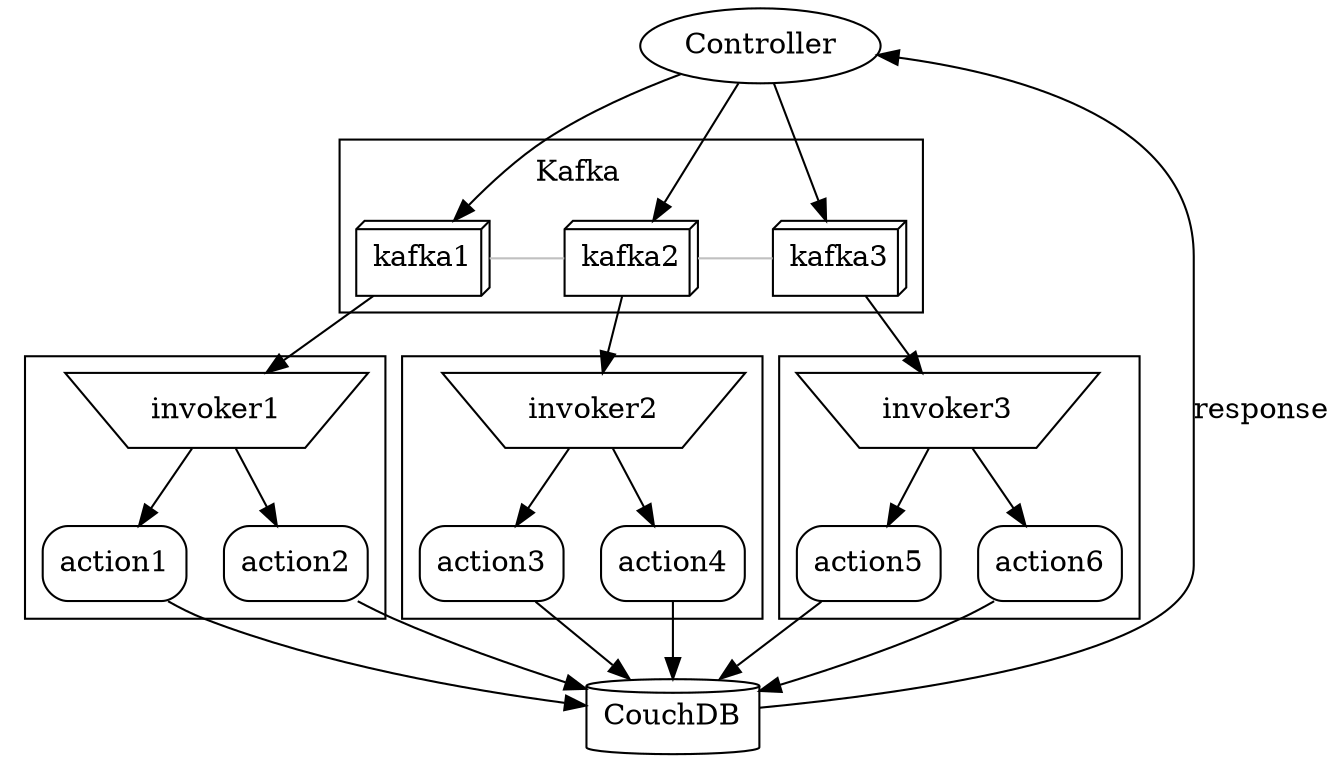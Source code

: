 digraph Q {

  node [shape=record];
  subgraph {
    rank=min  
    Controller [shape=ellipse]
  }
     
    Controller -> kafka1
    Controller -> kafka2
    Controller -> kafka3

    subgraph cluster_kafka {
      node[color=red,shpe=box3d];

      kafka1 [shape=box3d]
      kafka2 [shape=box3d]
      kafka3 [shape=box3d]

      label=<<table border="0" width="100%"><tr><td align="left">Kafka</td><td port="k0"></td><td></td></tr></table>>;

      {rank=same kafka1 kafka2 kafka3}
      kafka1 -> kafka2 -> kafka3 [color=grey arrowhead=none];
    }
  
    subgraph invokers {
      
      //{rank=same invoker1 invoker2 invoker3}

      invoker2 [ shape=invtrapezium]
      invoker3 [ shape=invtrapezium]
      
      action1 [ shape=Mrecord]
      action2 [ shape=Mrecord]
      action3 [ shape=Mrecord]
      action4 [ shape=Mrecord]
      action5 [ shape=Mrecord]
      action6 [ shape=Mrecord]

      subgraph cluster_k1 {
        {rank=min;invoker1}
        invoker1 [ shape=invtrapezium]
        kafka1 -> invoker1      
        invoker1 -> action1
        invoker1 -> action2
      } 

 subgraph cluster_k2 {
      kafka2 -> invoker2
      invoker2 -> action3
      invoker2 -> action4
 }

subgraph cluster_k3 {
      kafka3 -> invoker3
      invoker3 -> action5
      invoker3 -> action6
}
      CouchDB [ shape=cylinder]
      
      action1 -> CouchDB
      action2 -> CouchDB
      action3 -> CouchDB
      action4 -> CouchDB
      action5 -> CouchDB
      action6 -> CouchDB
    }
    CouchDB -> Controller [label="response"]
}
